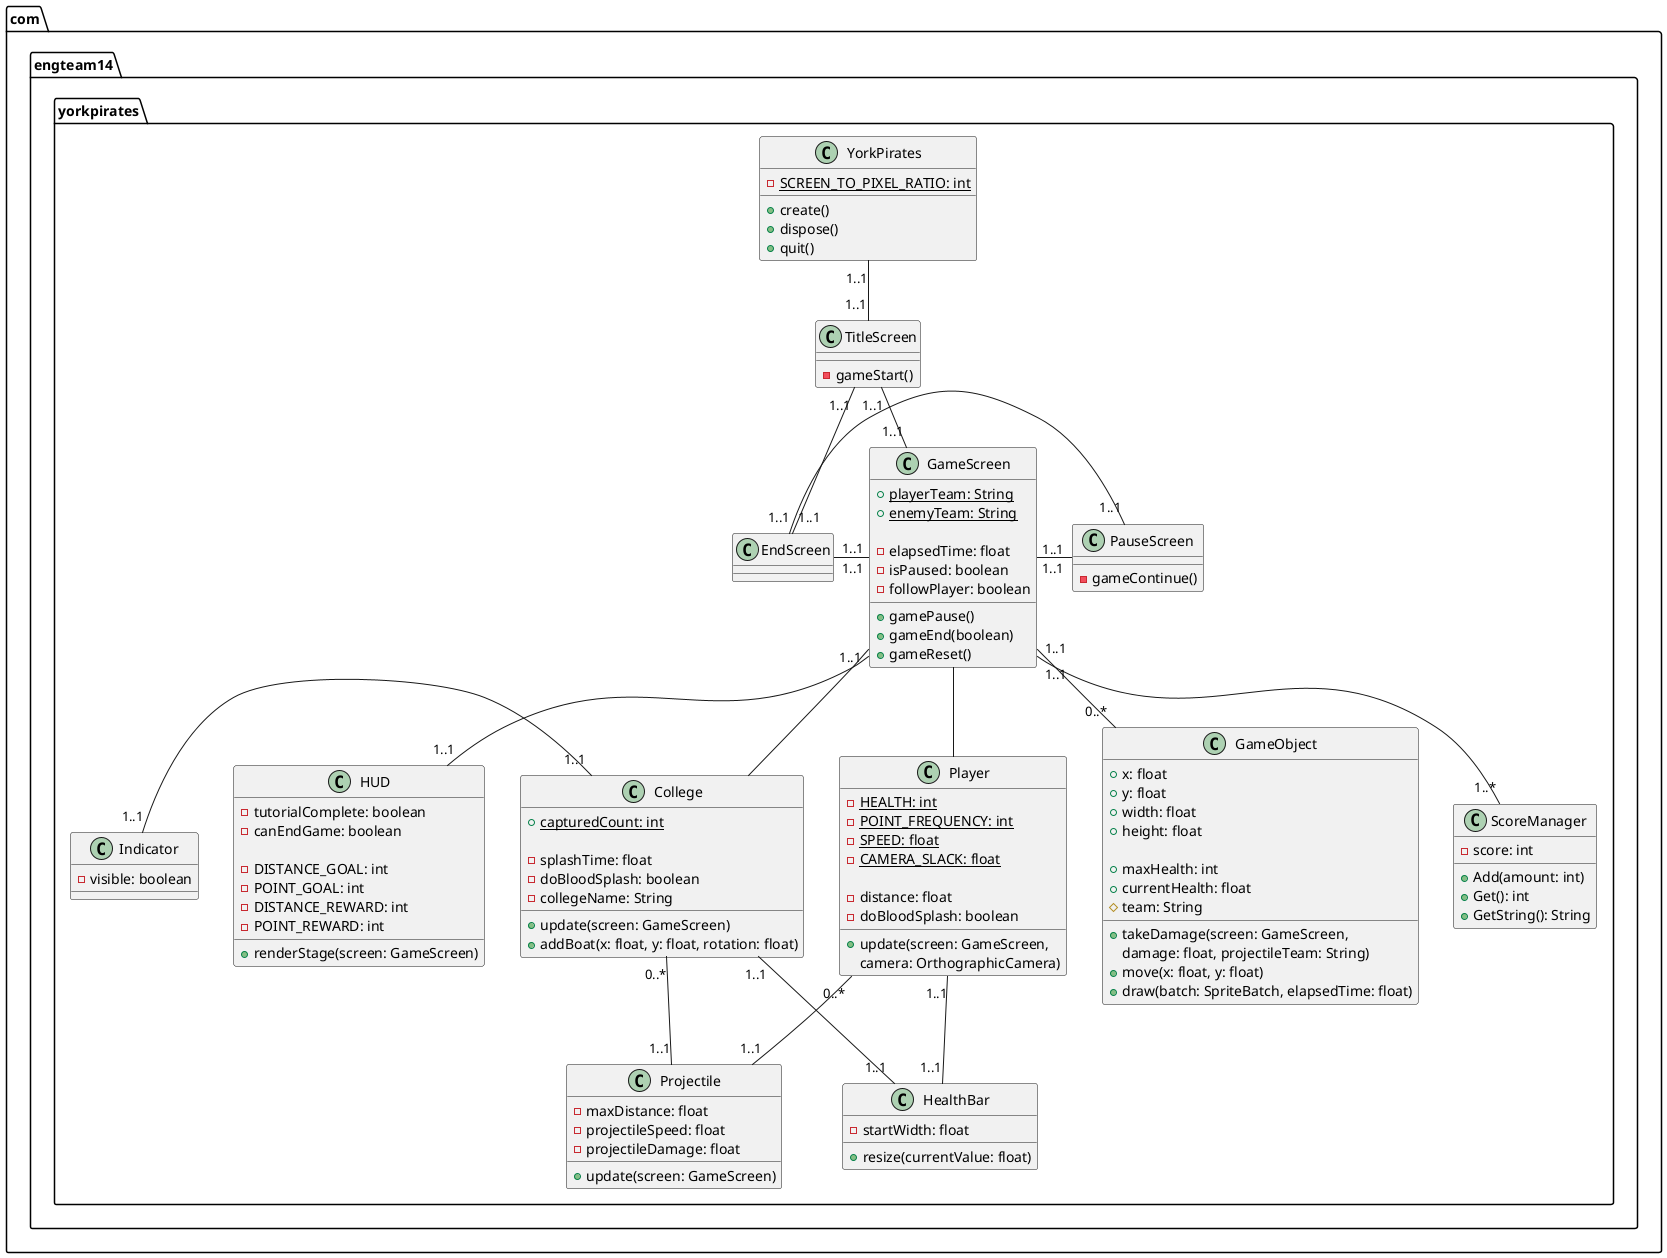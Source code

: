 @startuml

class com.engteam14.yorkpirates.GameScreen {
+ {static} playerTeam: String
+ {static} enemyTeam: String

- elapsedTime: float
- isPaused: boolean
- followPlayer: boolean

+ gamePause()
+ gameEnd(boolean)
+ gameReset()
}

class com.engteam14.yorkpirates.YorkPirates {
- {static} SCREEN_TO_PIXEL_RATIO: int

+ create()
+ dispose()
+ quit()
}

class com.engteam14.yorkpirates.GameObject {
+ x: float
+ y: float
+ width: float
+ height: float

+ maxHealth: int
+ currentHealth: float
# team: String

+ takeDamage(screen: GameScreen,
damage: float, projectileTeam: String)
+ move(x: float, y: float)
+ draw(batch: SpriteBatch, elapsedTime: float)
}

class com.engteam14.yorkpirates.ScoreManager {
- score: int
+ Add(amount: int)
+ Get(): int
+ GetString(): String
}

class com.engteam14.yorkpirates.HUD {
- tutorialComplete: boolean
- canEndGame: boolean

- DISTANCE_GOAL: int
- POINT_GOAL: int
- DISTANCE_REWARD: int
- POINT_REWARD: int

+ renderStage(screen: GameScreen)
}

class com.engteam14.yorkpirates.College {
+ {static} capturedCount: int

- splashTime: float
- doBloodSplash: boolean
- collegeName: String

+ update(screen: GameScreen)
+ addBoat(x: float, y: float, rotation: float)
}

class com.engteam14.yorkpirates.TitleScreen {
- gameStart()
}

class com.engteam14.yorkpirates.HealthBar {
- startWidth: float

+ resize(currentValue: float)
}

class com.engteam14.yorkpirates.EndScreen {
}

class com.engteam14.yorkpirates.Player {
- {static} HEALTH: int
- {static} POINT_FREQUENCY: int
- {static} SPEED: float
- {static} CAMERA_SLACK: float

- distance: float
- doBloodSplash: boolean

+ update(screen: GameScreen,
camera: OrthographicCamera)
}

class com.engteam14.yorkpirates.PauseScreen {
- gameContinue()
}

class com.engteam14.yorkpirates.Indicator {
- visible: boolean
}

class com.engteam14.yorkpirates.Projectile {
- maxDistance: float
- projectileSpeed: float
- projectileDamage: float

+ update(screen: GameScreen)
}

com.engteam14.yorkpirates.YorkPirates "1..1" -- "1..1" com.engteam14.yorkpirates.TitleScreen

com.engteam14.yorkpirates.TitleScreen "1..1" - "1..1" com.engteam14.yorkpirates.GameScreen
com.engteam14.yorkpirates.GameScreen "1..1" - "1..1" com.engteam14.yorkpirates.PauseScreen
com.engteam14.yorkpirates.GameScreen "1..1" - "1..1" com.engteam14.yorkpirates.EndScreen
com.engteam14.yorkpirates.PauseScreen "1..1" - "1..1" com.engteam14.yorkpirates.EndScreen
com.engteam14.yorkpirates.EndScreen "1..1" -- "1..1" com.engteam14.yorkpirates.TitleScreen

com.engteam14.yorkpirates.GameScreen "1..1" -- "0..*" com.engteam14.yorkpirates.GameObject
com.engteam14.yorkpirates.GameScreen "1..1" -- "1..*" com.engteam14.yorkpirates.ScoreManager
com.engteam14.yorkpirates.GameScreen "1..1" -- "1..1" com.engteam14.yorkpirates.HUD

com.engteam14.yorkpirates.Player "1..1" -- "1..1" com.engteam14.yorkpirates.HealthBar
com.engteam14.yorkpirates.College "1..1" -- "1..1" com.engteam14.yorkpirates.HealthBar

com.engteam14.yorkpirates.College "0..*" -- "1..1" com.engteam14.yorkpirates.Projectile
com.engteam14.yorkpirates.Player "0..*" - "1..1" com.engteam14.yorkpirates.Projectile
com.engteam14.yorkpirates.Indicator "1..1" - "1..1" com.engteam14.yorkpirates.College

com.engteam14.yorkpirates.GameScreen -- com.engteam14.yorkpirates.College
com.engteam14.yorkpirates.GameScreen -- com.engteam14.yorkpirates.Player

@enduml